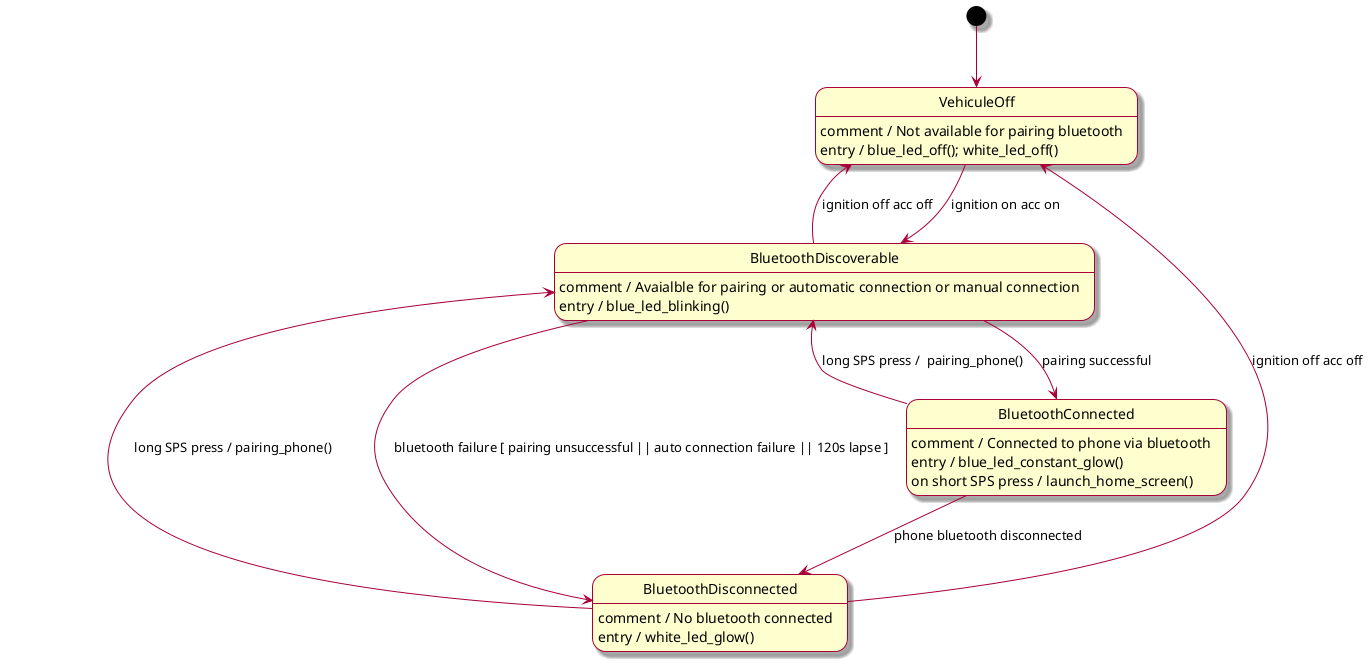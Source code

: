 @startuml
skin rose

[*] --> VehiculeOff

VehiculeOff --> BluetoothDiscoverable : ignition on acc on
VehiculeOff <-- BluetoothDiscoverable : ignition off acc off
VehiculeOff <-- BluetoothDisconnected : ignition off acc off

BluetoothDiscoverable --> BluetoothConnected : pairing successful
BluetoothDiscoverable <-- BluetoothConnected : long SPS press /  pairing_phone()
BluetoothDiscoverable --> BluetoothDisconnected : bluetooth failure [ pairing unsuccessful || auto connection failure || 120s lapse ]
BluetoothDiscoverable <-- BluetoothDisconnected : long SPS press / pairing_phone()

BluetoothConnected --> BluetoothDisconnected : phone bluetooth disconnected


VehiculeOff : comment / Not available for pairing bluetooth
VehiculeOff : entry / blue_led_off(); white_led_off()
BluetoothDiscoverable : comment / Avaialble for pairing or automatic connection or manual connection
BluetoothDiscoverable : entry / blue_led_blinking()
BluetoothConnected : comment / Connected to phone via bluetooth
BluetoothConnected : entry / blue_led_constant_glow()
BluetoothConnected : on short SPS press / launch_home_screen()
BluetoothDisconnected : comment / No bluetooth connected
BluetoothDisconnected : entry / white_led_glow()

@enduml

